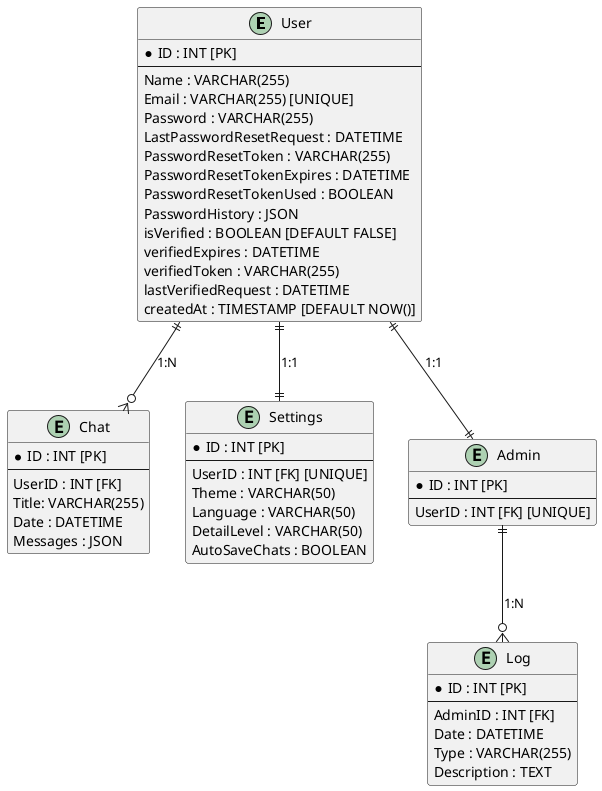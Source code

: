 @startuml
entity "User" as U {
    * ID : INT [PK]
    --
    Name : VARCHAR(255)
    Email : VARCHAR(255) [UNIQUE]
    Password : VARCHAR(255)
    LastPasswordResetRequest : DATETIME
    PasswordResetToken : VARCHAR(255)
    PasswordResetTokenExpires : DATETIME
    PasswordResetTokenUsed : BOOLEAN
    PasswordHistory : JSON
    isVerified : BOOLEAN [DEFAULT FALSE]
    verifiedExpires : DATETIME
    verifiedToken : VARCHAR(255)
    lastVerifiedRequest : DATETIME
    createdAt : TIMESTAMP [DEFAULT NOW()]
}

entity "Chat" as C {
    * ID : INT [PK]
    --
    UserID : INT [FK]
    Title: VARCHAR(255)
    Date : DATETIME
    Messages : JSON
}

entity "Settings" as S {
    * ID : INT [PK]
    --
    UserID : INT [FK] [UNIQUE]
    Theme : VARCHAR(50)
    Language : VARCHAR(50)
    DetailLevel : VARCHAR(50)
    AutoSaveChats : BOOLEAN
}

entity "Admin" as A {
    * ID : INT [PK]
    --
    UserID : INT [FK] [UNIQUE]
}

entity "Log" as L {
    * ID : INT [PK]
    --
    AdminID : INT [FK]
    Date : DATETIME
    Type : VARCHAR(255)
    Description : TEXT
}


U ||--o{ C : "1:N"
U ||--|| S : "1:1"
U ||--|| A : "1:1"
A ||--o{ L : "1:N"
@enduml
